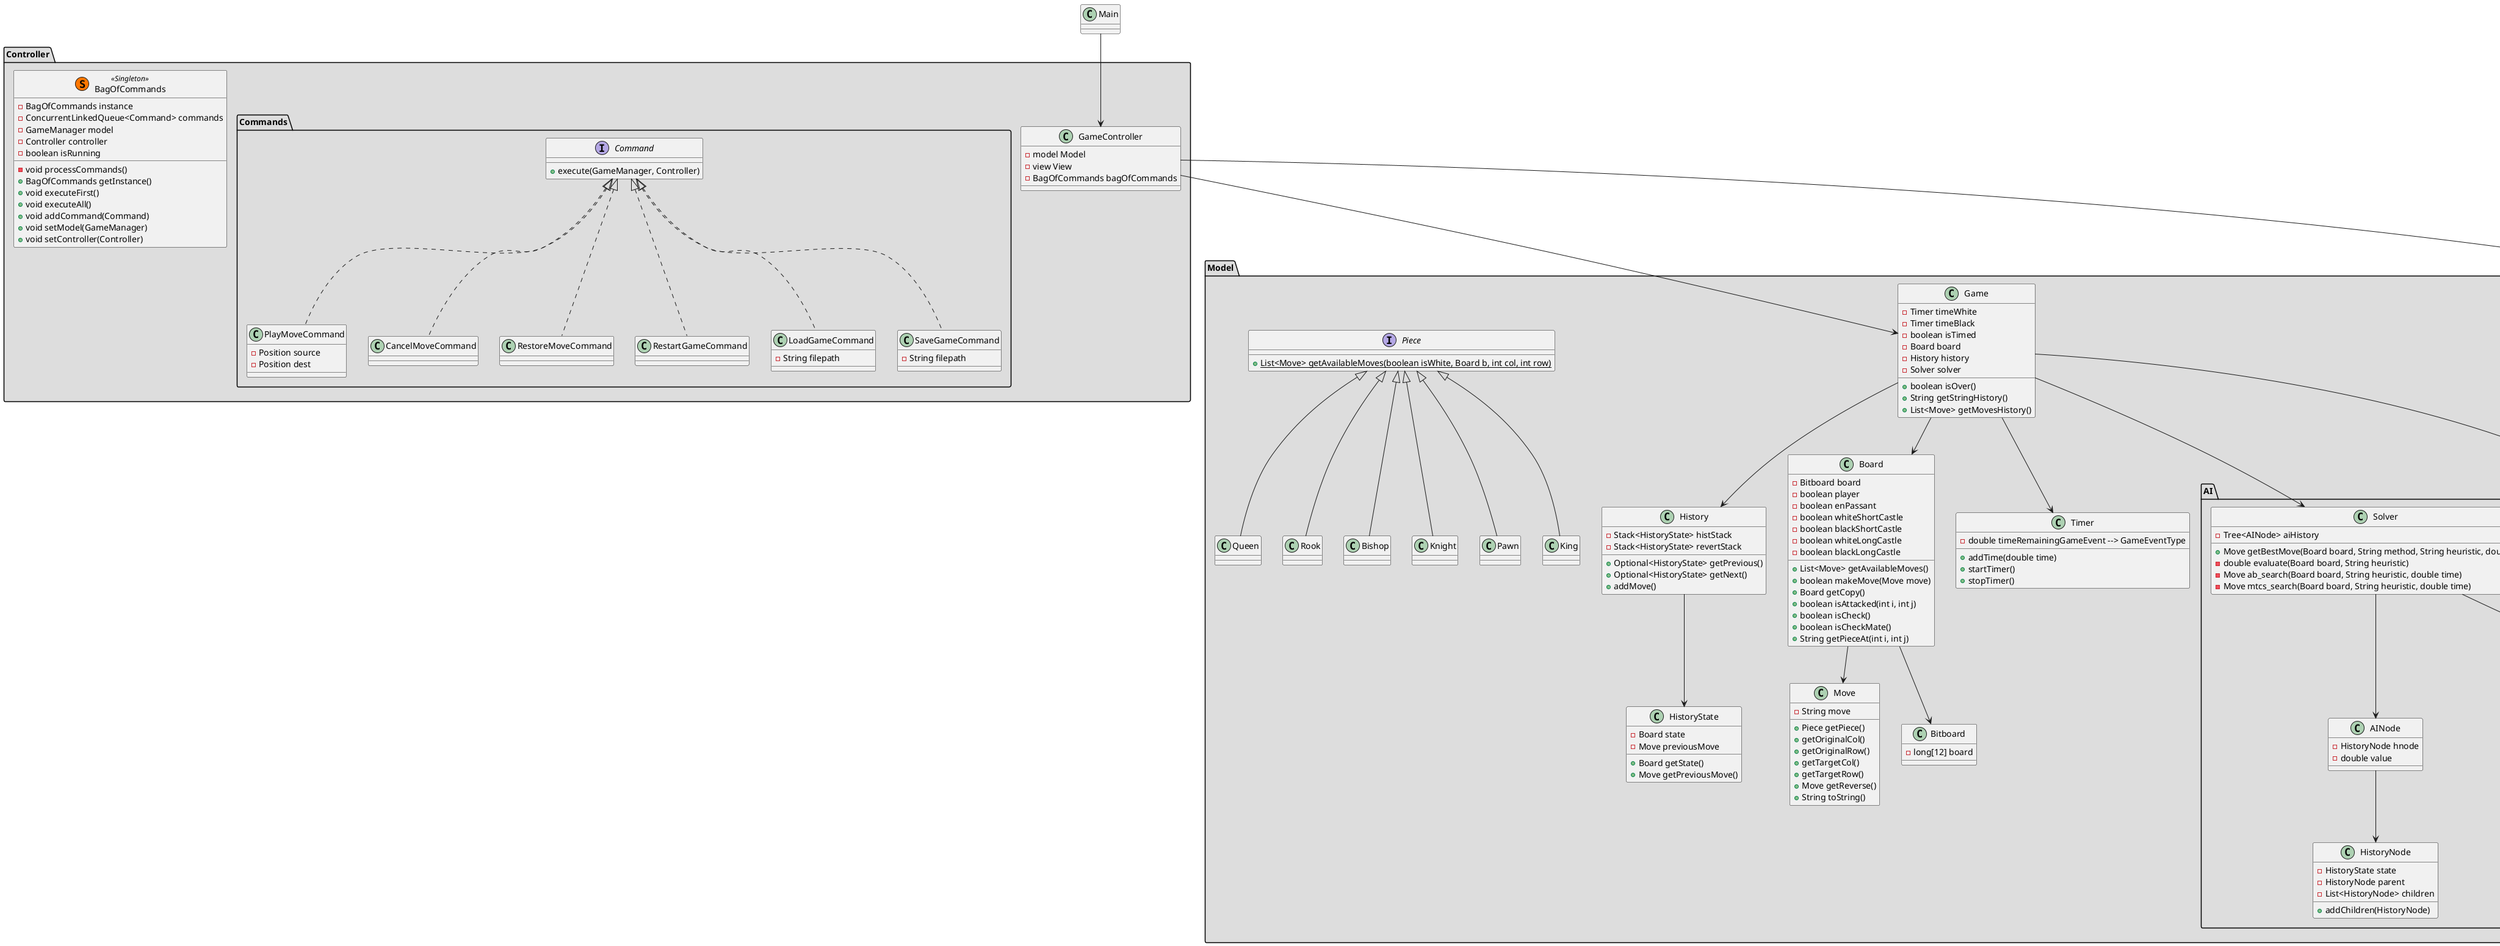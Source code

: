 @startuml
top to bottom direction

package "Model" #DDDDDD{
    class Game {
        - Timer timeWhite
        - Timer timeBlack
        - boolean isTimed
        - Board board
        - History history
        - Solver solver
        + boolean isOver()
        + String getStringHistory()
        + List<Move> getMovesHistory()
    }

    class History {
        - Stack<HistoryState> histStack
        - Stack<HistoryState> revertStack
        + Optional<HistoryState> getPrevious()
        + Optional<HistoryState> getNext()
        + addMove()
    }
    
    class HistoryState {
      - Board state
      - Move previousMove
      + Board getState()
      + Move getPreviousMove()
    }

    class Board {
        - Bitboard board
        - boolean player
        - boolean enPassant
        - boolean whiteShortCastle
        - boolean blackShortCastle
        - boolean whiteLongCastle
        - boolean blackLongCastle
        + List<Move> getAvailableMoves()
        + boolean makeMove(Move move)
        + Board getCopy()
        + boolean isAttacked(int i, int j)
        + boolean isCheck()
        + boolean isCheckMate()
        + String getPieceAt(int i, int j)
    }

    class Bitboard {
        - long[12] board
    }

    class Move {
        - String move
        + Piece getPiece()
        + getOriginalCol()
        + getOriginalRow()
        + getTargetCol()
        + getTargetRow()
        + Move getReverse()
        + String toString()
    }

    interface Piece {
        + {static} List<Move> getAvailableMoves(boolean isWhite, Board b, int col, int row)
    } 

    class Pawn {}
    class King {}
    class Queen {}
    class Rook {}
    class Bishop {}
    class Knight {}
    
    class Timer {
        - double timeRemainingGameEvent --> GameEventType
        + addTime(double time)
        + startTimer()
        + stopTimer()
    }

    package AI {
        class Solver {
            - Tree<AINode> aiHistory
            + Move getBestMove(Board board, String method, String heuristic, double time)
            - double evaluate(Board board, String heuristic)
            - Move ab_search(Board board, String heuristic, double time)
            - Move mtcs_search(Board board, String heuristic, double time)
        }

        class AINode {
            - HistoryNode hnode 
            - double value
        }

        class HistoryNode {
        - HistoryState state
        - HistoryNode parent 
        - List<HistoryNode> children
        + addChildren(HistoryNode)
    }
    }
}

package "View" #DDDDDD{
    interface Vue{
    + void updateBoard()
    }
    class CLIVue implements Vue
    class GameVue implements Vue
}

package "Controller" #DDDDDD{
    class GameController{
        - model Model
        - view View
        - BagOfCommands bagOfCommands
    }
  
    package Commands{
      interface Command{
          + execute(GameManager, Controller)
      }
        class PlayMoveCommand implements Command{
            - Position source
            - Position dest
        }

        class CancelMoveCommand implements Command{
        }

        class RestoreMoveCommand implements Command{
        }

        class RestartGameCommand implements Command{
        }

        class LoadGameCommand implements Command{
            - String filepath
        }

        class SaveGameCommand implements Command{
            - String filepath
        }
    }
    

    class BagOfCommands  <<(S,#FF7700)Singleton>>{
        - BagOfCommands instance
        - ConcurrentLinkedQueue<Command> commands
        - GameManager model
        - Controller controller
        - boolean isRunning
        - void processCommands()
        + BagOfCommands getInstance()
        + void executeFirst()
        + void executeAll()
        + void addCommand(Command)
        + void setModel(GameManager)
        + void setController(Controller)
    }
}

package "Events" #DDDDDD{
    abstract class EventSource {
        + void addObserver(EventObserver observer)
        + void removeObserver(EventObserver observer)
        + void notifyObservers()
    }

    interface EventObserver {
        + void onGameEvent()
    }
}

package "Utils" #DDDDDD{

    class TextGetter {
        - Locale locale
        - ResourceBundle messages
        + void init(Locale)
        + TextGetter getInstance()
        + String getText(String tag)
    }

    class Tree<T> {
        - T root
    }

    class Position{
        - int x
        - int y
        + int getX()
        + int getY()
    }
}

Main --> GameController
Game --> History
Board --> Move
Game --> Board
Game --> Solver
Game --> Timer
Game --|> EventSource
Board --> Bitboard
GameController --> Vue
GameController --> Game
History --> HistoryState
Solver --> Tree
Solver --> AINode
Vue ..|> EventObserver
AINode --> HistoryNode

Piece <|-- Pawn
Piece <|-- King
Piece <|-- Queen
Piece <|-- Rook
Piece <|-- Bishop
Piece <|-- Knight

@enduml
